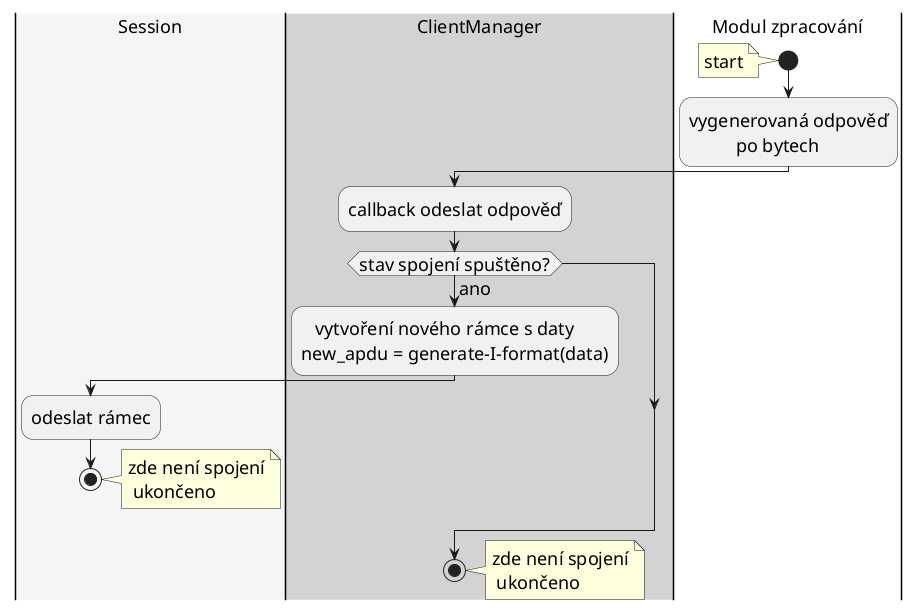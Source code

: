 @startuml
skinparam DefaultFontSize 18

|#whitesmoke|Session|
|#lightgray|ClientManager|
|Modul zpracování|
start
note: start
:vygenerovaná odpověď\n          po bytech;

|#lightgray|ClientManager|
:callback odeslat odpověď;
if (stav spojení spuštěno?) is (ano) then
    :   vytvoření nového rámce s daty\nnew_apdu = generate-I-format(data);
    |#whitesmoke|Session|
    :odeslat rámec;
    stop
    note right: zde není spojení\n ukončeno
else
endif
|#lightgray|ClientManager|
stop
note right: zde není spojení\n ukončeno
@enduml
